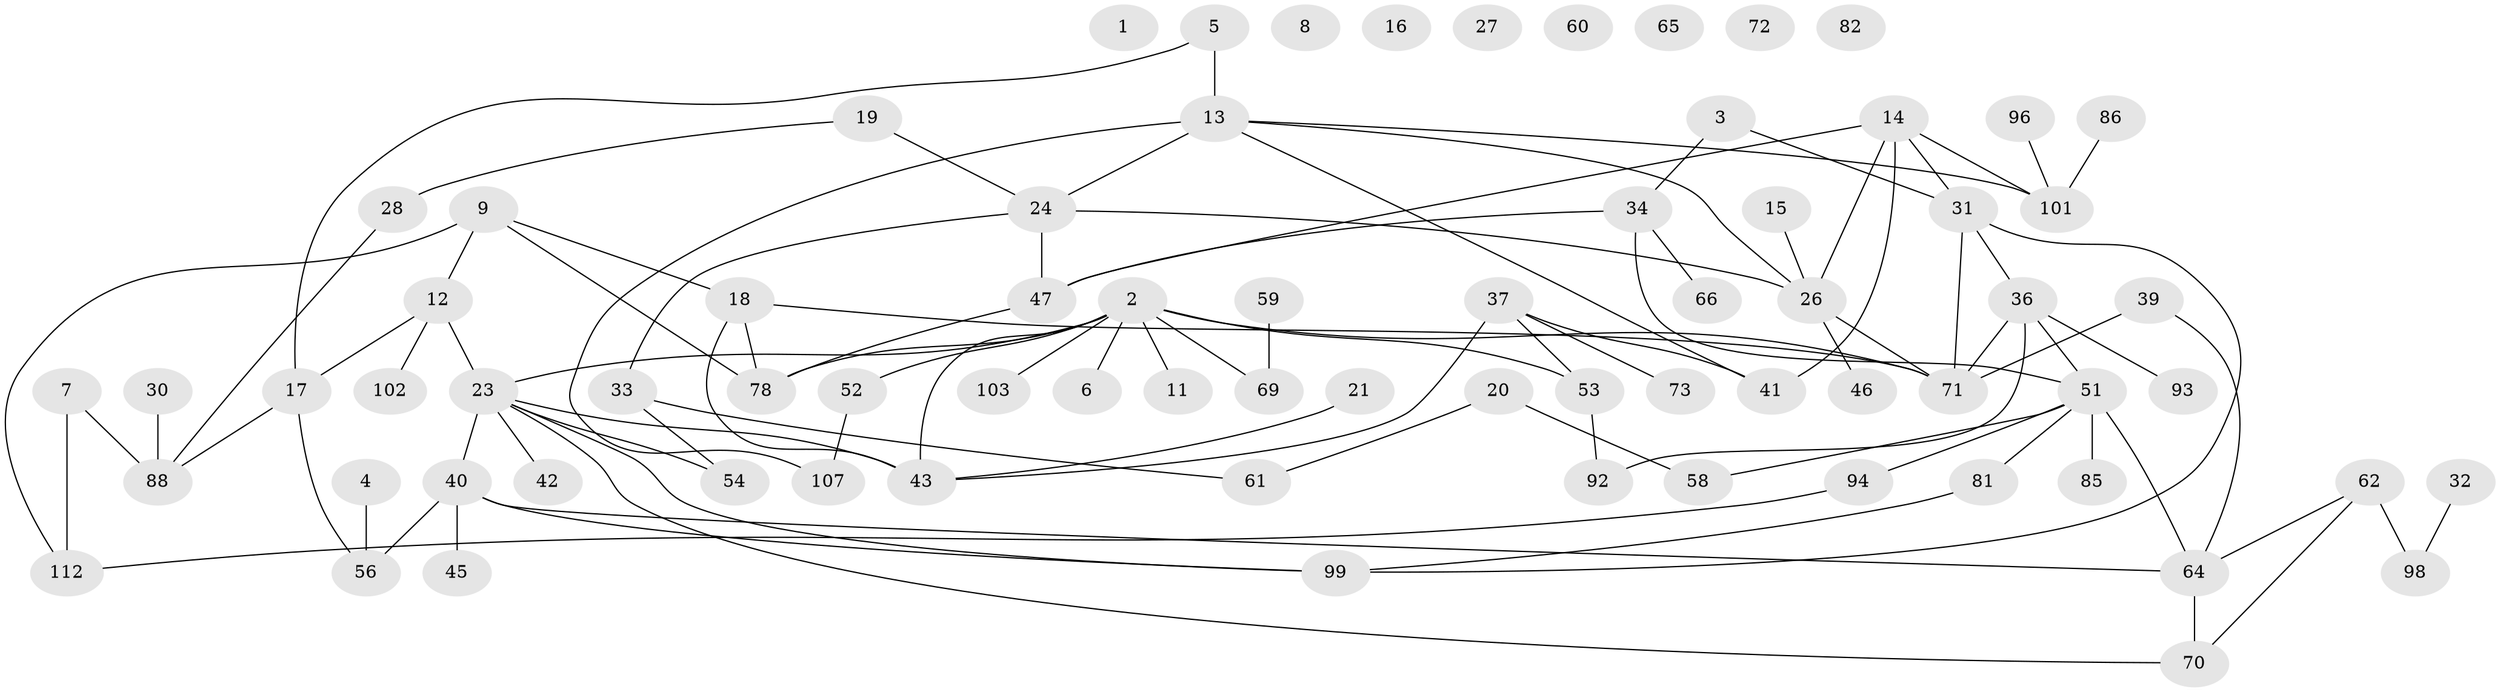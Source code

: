 // original degree distribution, {1: 0.25663716814159293, 6: 0.04424778761061947, 2: 0.2743362831858407, 0: 0.04424778761061947, 3: 0.21238938053097345, 4: 0.10619469026548672, 7: 0.008849557522123894, 5: 0.05309734513274336}
// Generated by graph-tools (version 1.1) at 2025/41/03/06/25 10:41:22]
// undirected, 75 vertices, 98 edges
graph export_dot {
graph [start="1"]
  node [color=gray90,style=filled];
  1 [super="+95"];
  2 [super="+29"];
  3;
  4 [super="+79"];
  5 [super="+10"];
  6 [super="+113"];
  7;
  8;
  9 [super="+25"];
  11;
  12 [super="+108"];
  13 [super="+50"];
  14 [super="+90"];
  15;
  16;
  17;
  18 [super="+77"];
  19;
  20 [super="+106"];
  21 [super="+22"];
  23 [super="+91"];
  24 [super="+80"];
  26 [super="+57"];
  27 [super="+63"];
  28;
  30;
  31 [super="+38"];
  32 [super="+35"];
  33 [super="+49"];
  34 [super="+74"];
  36 [super="+48"];
  37 [super="+67"];
  39 [super="+44"];
  40 [super="+111"];
  41 [super="+105"];
  42;
  43 [super="+100"];
  45;
  46 [super="+76"];
  47;
  51 [super="+83"];
  52 [super="+55"];
  53;
  54;
  56 [super="+68"];
  58 [super="+75"];
  59;
  60;
  61;
  62 [super="+87"];
  64 [super="+84"];
  65;
  66;
  69;
  70;
  71 [super="+97"];
  72 [super="+110"];
  73 [super="+104"];
  78;
  81;
  82;
  85;
  86;
  88 [super="+89"];
  92;
  93;
  94;
  96;
  98;
  99;
  101 [super="+109"];
  102;
  103;
  107;
  112;
  2 -- 53;
  2 -- 69;
  2 -- 71 [weight=2];
  2 -- 78;
  2 -- 52;
  2 -- 103;
  2 -- 6;
  2 -- 23;
  2 -- 43;
  2 -- 11;
  3 -- 31;
  3 -- 34;
  4 -- 56;
  5 -- 13 [weight=2];
  5 -- 17;
  7 -- 88;
  7 -- 112;
  9 -- 12;
  9 -- 112;
  9 -- 18;
  9 -- 78;
  12 -- 23;
  12 -- 102;
  12 -- 17;
  13 -- 26;
  13 -- 101;
  13 -- 107;
  13 -- 24;
  13 -- 41;
  14 -- 41;
  14 -- 47;
  14 -- 31;
  14 -- 26;
  14 -- 101;
  15 -- 26;
  17 -- 88;
  17 -- 56;
  18 -- 78;
  18 -- 71;
  18 -- 43;
  19 -- 24;
  19 -- 28;
  20 -- 61;
  20 -- 58;
  21 -- 43;
  23 -- 42;
  23 -- 43;
  23 -- 54;
  23 -- 99;
  23 -- 40;
  23 -- 70;
  24 -- 47;
  24 -- 26;
  24 -- 33;
  26 -- 46;
  26 -- 71;
  28 -- 88;
  30 -- 88 [weight=2];
  31 -- 99;
  31 -- 36;
  31 -- 71;
  32 -- 98;
  33 -- 61;
  33 -- 54;
  34 -- 47;
  34 -- 51;
  34 -- 66;
  36 -- 51;
  36 -- 92;
  36 -- 93;
  36 -- 71;
  37 -- 53;
  37 -- 73;
  37 -- 41;
  37 -- 43;
  39 -- 71;
  39 -- 64;
  40 -- 45;
  40 -- 64;
  40 -- 99;
  40 -- 56;
  47 -- 78;
  51 -- 81;
  51 -- 85;
  51 -- 94;
  51 -- 58;
  51 -- 64;
  52 -- 107;
  53 -- 92;
  59 -- 69;
  62 -- 70;
  62 -- 64;
  62 -- 98;
  64 -- 70;
  81 -- 99;
  86 -- 101;
  94 -- 112;
  96 -- 101;
}
